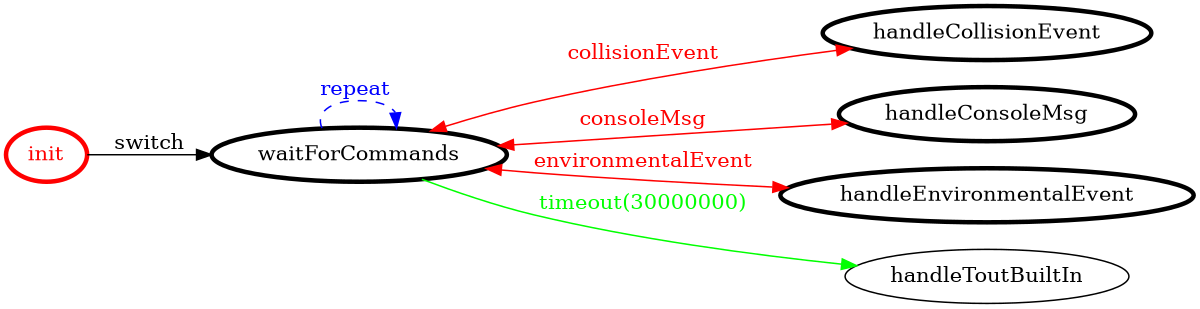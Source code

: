 /*
*
* A GraphViz DOT FSM description 
* Please use a GraphViz visualizer (like http://www.webgraphviz.com)
*  
*/

digraph finite_state_machine {
	rankdir=LR
	size="8,5"
	
	init [ color = red ][ fontcolor = red ][ penwidth = 3 ]
	handleCollisionEvent [ color = black ][ fontcolor = black ][ penwidth = 3 ]
	waitForCommands [ color = black ][ fontcolor = black ][ penwidth = 3 ]
	handleConsoleMsg [ color = black ][ fontcolor = black ][ penwidth = 3 ]
	handleEnvironmentalEvent [ color = black ][ fontcolor = black ][ penwidth = 3 ]
	
	waitForCommands -> handleConsoleMsg [ label = "consoleMsg" ][ color = red ][ fontcolor = red ][ dir = both ]
	waitForCommands -> handleToutBuiltIn [ label = "timeout(30000000)" ][ color = green ][ fontcolor = green ]
	waitForCommands -> handleCollisionEvent [ label = "collisionEvent" ][ color = red ][ fontcolor = red ][ dir = both ]
	waitForCommands -> waitForCommands [ label = "repeat "][ style = dashed ][ color = blue ][ fontcolor = blue ]
	waitForCommands -> handleEnvironmentalEvent [ label = "environmentalEvent" ][ color = red ][ fontcolor = red ][ dir = both ]
	init -> waitForCommands [ label = "switch" ][ color = black ][ fontcolor = black ]
}
